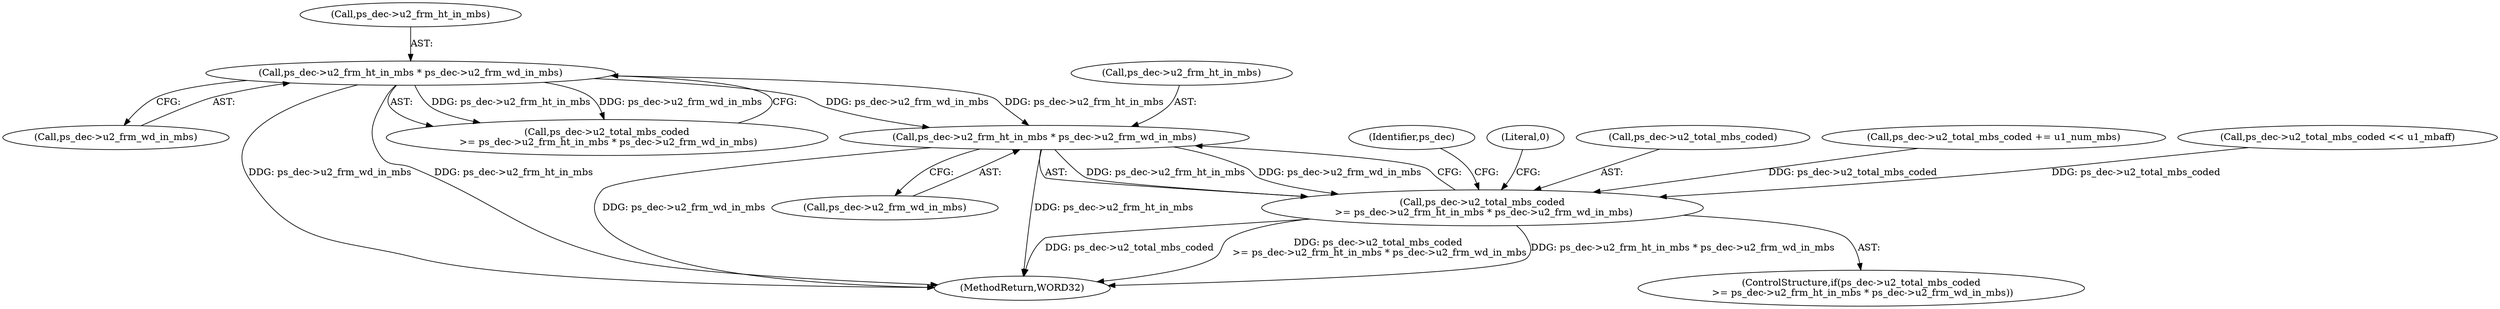 digraph "0_Android_a78887bcffbc2995cf9ed72e0697acf560875e9e_1@pointer" {
"1001341" [label="(Call,ps_dec->u2_frm_ht_in_mbs * ps_dec->u2_frm_wd_in_mbs)"];
"1000705" [label="(Call,ps_dec->u2_frm_ht_in_mbs * ps_dec->u2_frm_wd_in_mbs)"];
"1001337" [label="(Call,ps_dec->u2_total_mbs_coded\n >= ps_dec->u2_frm_ht_in_mbs * ps_dec->u2_frm_wd_in_mbs)"];
"1001351" [label="(Identifier,ps_dec)"];
"1001337" [label="(Call,ps_dec->u2_total_mbs_coded\n >= ps_dec->u2_frm_ht_in_mbs * ps_dec->u2_frm_wd_in_mbs)"];
"1001355" [label="(Literal,0)"];
"1001336" [label="(ControlStructure,if(ps_dec->u2_total_mbs_coded\n >= ps_dec->u2_frm_ht_in_mbs * ps_dec->u2_frm_wd_in_mbs))"];
"1001345" [label="(Call,ps_dec->u2_frm_wd_in_mbs)"];
"1001341" [label="(Call,ps_dec->u2_frm_ht_in_mbs * ps_dec->u2_frm_wd_in_mbs)"];
"1000706" [label="(Call,ps_dec->u2_frm_ht_in_mbs)"];
"1000705" [label="(Call,ps_dec->u2_frm_ht_in_mbs * ps_dec->u2_frm_wd_in_mbs)"];
"1000709" [label="(Call,ps_dec->u2_frm_wd_in_mbs)"];
"1001338" [label="(Call,ps_dec->u2_total_mbs_coded)"];
"1001264" [label="(Call,ps_dec->u2_total_mbs_coded += u1_num_mbs)"];
"1000880" [label="(Call,ps_dec->u2_total_mbs_coded << u1_mbaff)"];
"1001356" [label="(MethodReturn,WORD32)"];
"1001342" [label="(Call,ps_dec->u2_frm_ht_in_mbs)"];
"1000701" [label="(Call,ps_dec->u2_total_mbs_coded\n >= ps_dec->u2_frm_ht_in_mbs * ps_dec->u2_frm_wd_in_mbs)"];
"1001341" -> "1001337"  [label="AST: "];
"1001341" -> "1001345"  [label="CFG: "];
"1001342" -> "1001341"  [label="AST: "];
"1001345" -> "1001341"  [label="AST: "];
"1001337" -> "1001341"  [label="CFG: "];
"1001341" -> "1001356"  [label="DDG: ps_dec->u2_frm_ht_in_mbs"];
"1001341" -> "1001356"  [label="DDG: ps_dec->u2_frm_wd_in_mbs"];
"1001341" -> "1001337"  [label="DDG: ps_dec->u2_frm_ht_in_mbs"];
"1001341" -> "1001337"  [label="DDG: ps_dec->u2_frm_wd_in_mbs"];
"1000705" -> "1001341"  [label="DDG: ps_dec->u2_frm_ht_in_mbs"];
"1000705" -> "1001341"  [label="DDG: ps_dec->u2_frm_wd_in_mbs"];
"1000705" -> "1000701"  [label="AST: "];
"1000705" -> "1000709"  [label="CFG: "];
"1000706" -> "1000705"  [label="AST: "];
"1000709" -> "1000705"  [label="AST: "];
"1000701" -> "1000705"  [label="CFG: "];
"1000705" -> "1001356"  [label="DDG: ps_dec->u2_frm_wd_in_mbs"];
"1000705" -> "1001356"  [label="DDG: ps_dec->u2_frm_ht_in_mbs"];
"1000705" -> "1000701"  [label="DDG: ps_dec->u2_frm_ht_in_mbs"];
"1000705" -> "1000701"  [label="DDG: ps_dec->u2_frm_wd_in_mbs"];
"1001337" -> "1001336"  [label="AST: "];
"1001338" -> "1001337"  [label="AST: "];
"1001351" -> "1001337"  [label="CFG: "];
"1001355" -> "1001337"  [label="CFG: "];
"1001337" -> "1001356"  [label="DDG: ps_dec->u2_total_mbs_coded"];
"1001337" -> "1001356"  [label="DDG: ps_dec->u2_total_mbs_coded\n >= ps_dec->u2_frm_ht_in_mbs * ps_dec->u2_frm_wd_in_mbs"];
"1001337" -> "1001356"  [label="DDG: ps_dec->u2_frm_ht_in_mbs * ps_dec->u2_frm_wd_in_mbs"];
"1001264" -> "1001337"  [label="DDG: ps_dec->u2_total_mbs_coded"];
"1000880" -> "1001337"  [label="DDG: ps_dec->u2_total_mbs_coded"];
}
